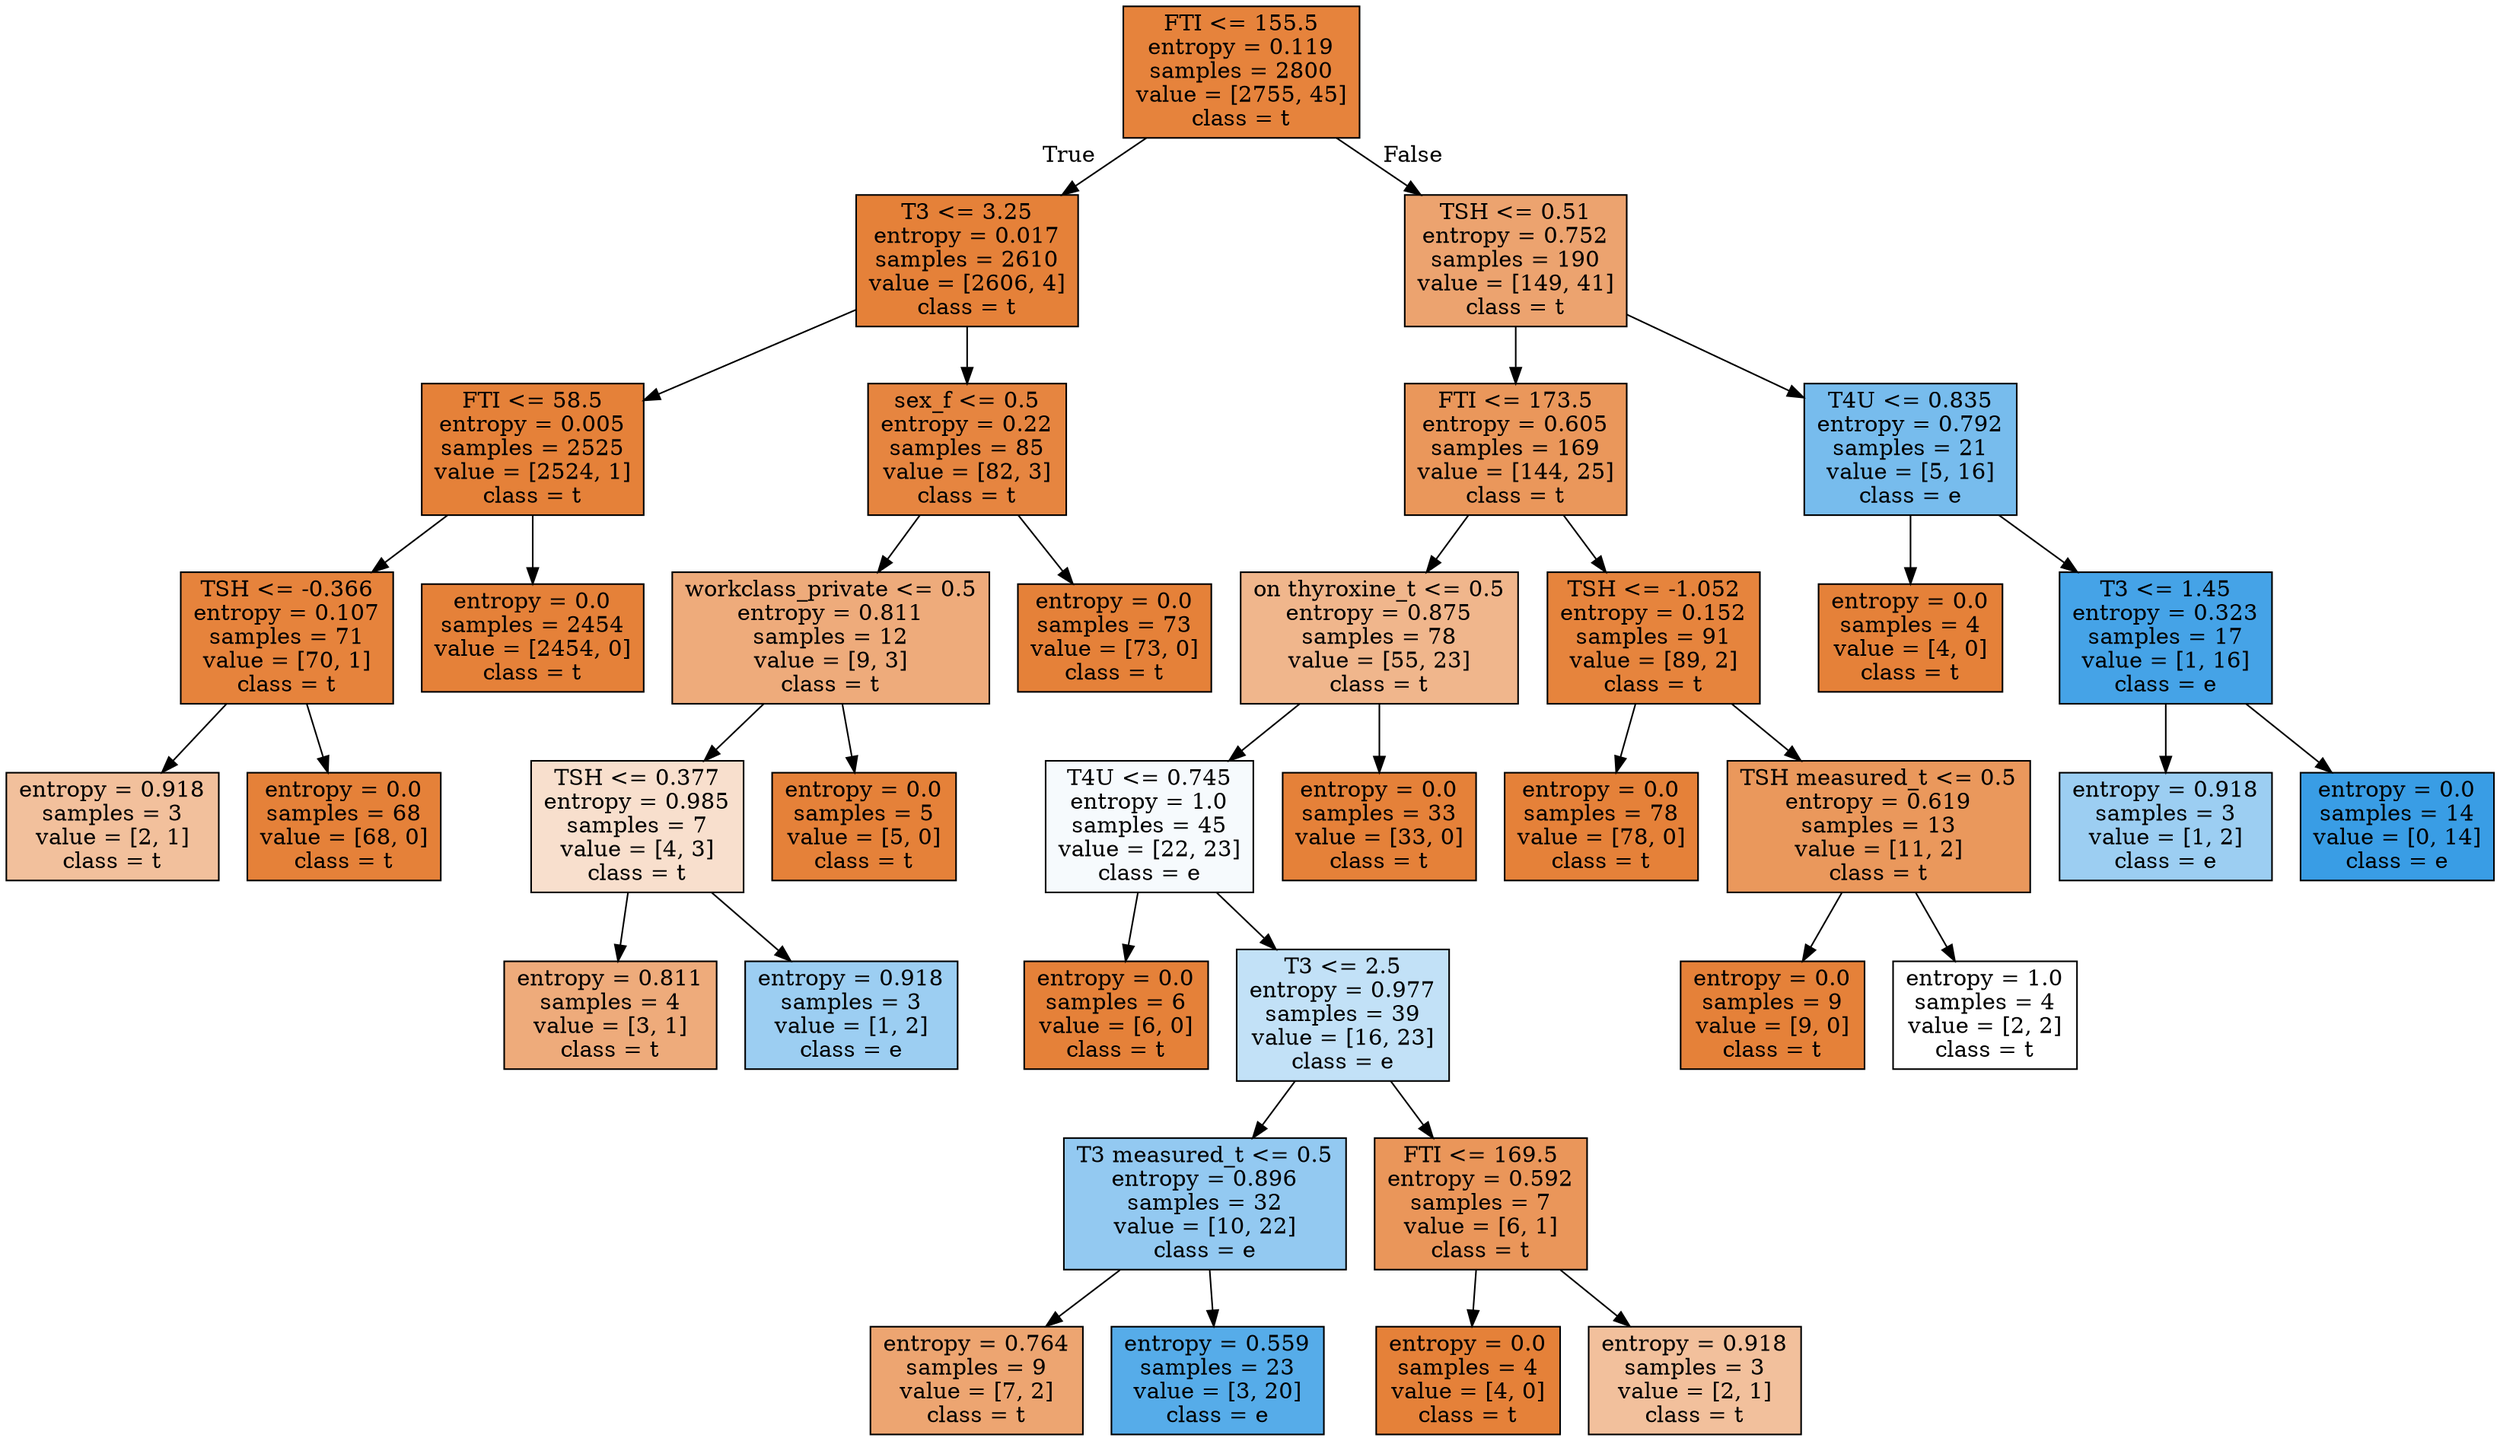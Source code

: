 digraph Tree {
node [shape=box, style="filled", color="black"] ;
0 [label="FTI <= 155.5\nentropy = 0.119\nsamples = 2800\nvalue = [2755, 45]\nclass = t", fillcolor="#e58139fb"] ;
1 [label="T3 <= 3.25\nentropy = 0.017\nsamples = 2610\nvalue = [2606, 4]\nclass = t", fillcolor="#e58139ff"] ;
0 -> 1 [labeldistance=2.5, labelangle=45, headlabel="True"] ;
2 [label="FTI <= 58.5\nentropy = 0.005\nsamples = 2525\nvalue = [2524, 1]\nclass = t", fillcolor="#e58139ff"] ;
1 -> 2 ;
3 [label="TSH <= -0.366\nentropy = 0.107\nsamples = 71\nvalue = [70, 1]\nclass = t", fillcolor="#e58139fb"] ;
2 -> 3 ;
4 [label="entropy = 0.918\nsamples = 3\nvalue = [2, 1]\nclass = t", fillcolor="#e581397f"] ;
3 -> 4 ;
5 [label="entropy = 0.0\nsamples = 68\nvalue = [68, 0]\nclass = t", fillcolor="#e58139ff"] ;
3 -> 5 ;
6 [label="entropy = 0.0\nsamples = 2454\nvalue = [2454, 0]\nclass = t", fillcolor="#e58139ff"] ;
2 -> 6 ;
7 [label="sex_f <= 0.5\nentropy = 0.22\nsamples = 85\nvalue = [82, 3]\nclass = t", fillcolor="#e58139f6"] ;
1 -> 7 ;
8 [label="workclass_private <= 0.5\nentropy = 0.811\nsamples = 12\nvalue = [9, 3]\nclass = t", fillcolor="#e58139aa"] ;
7 -> 8 ;
9 [label="TSH <= 0.377\nentropy = 0.985\nsamples = 7\nvalue = [4, 3]\nclass = t", fillcolor="#e5813940"] ;
8 -> 9 ;
10 [label="entropy = 0.811\nsamples = 4\nvalue = [3, 1]\nclass = t", fillcolor="#e58139aa"] ;
9 -> 10 ;
11 [label="entropy = 0.918\nsamples = 3\nvalue = [1, 2]\nclass = e", fillcolor="#399de57f"] ;
9 -> 11 ;
12 [label="entropy = 0.0\nsamples = 5\nvalue = [5, 0]\nclass = t", fillcolor="#e58139ff"] ;
8 -> 12 ;
13 [label="entropy = 0.0\nsamples = 73\nvalue = [73, 0]\nclass = t", fillcolor="#e58139ff"] ;
7 -> 13 ;
14 [label="TSH <= 0.51\nentropy = 0.752\nsamples = 190\nvalue = [149, 41]\nclass = t", fillcolor="#e58139b9"] ;
0 -> 14 [labeldistance=2.5, labelangle=-45, headlabel="False"] ;
15 [label="FTI <= 173.5\nentropy = 0.605\nsamples = 169\nvalue = [144, 25]\nclass = t", fillcolor="#e58139d3"] ;
14 -> 15 ;
16 [label="on thyroxine_t <= 0.5\nentropy = 0.875\nsamples = 78\nvalue = [55, 23]\nclass = t", fillcolor="#e5813994"] ;
15 -> 16 ;
17 [label="T4U <= 0.745\nentropy = 1.0\nsamples = 45\nvalue = [22, 23]\nclass = e", fillcolor="#399de50b"] ;
16 -> 17 ;
18 [label="entropy = 0.0\nsamples = 6\nvalue = [6, 0]\nclass = t", fillcolor="#e58139ff"] ;
17 -> 18 ;
19 [label="T3 <= 2.5\nentropy = 0.977\nsamples = 39\nvalue = [16, 23]\nclass = e", fillcolor="#399de54e"] ;
17 -> 19 ;
20 [label="T3 measured_t <= 0.5\nentropy = 0.896\nsamples = 32\nvalue = [10, 22]\nclass = e", fillcolor="#399de58b"] ;
19 -> 20 ;
21 [label="entropy = 0.764\nsamples = 9\nvalue = [7, 2]\nclass = t", fillcolor="#e58139b6"] ;
20 -> 21 ;
22 [label="entropy = 0.559\nsamples = 23\nvalue = [3, 20]\nclass = e", fillcolor="#399de5d9"] ;
20 -> 22 ;
23 [label="FTI <= 169.5\nentropy = 0.592\nsamples = 7\nvalue = [6, 1]\nclass = t", fillcolor="#e58139d4"] ;
19 -> 23 ;
24 [label="entropy = 0.0\nsamples = 4\nvalue = [4, 0]\nclass = t", fillcolor="#e58139ff"] ;
23 -> 24 ;
25 [label="entropy = 0.918\nsamples = 3\nvalue = [2, 1]\nclass = t", fillcolor="#e581397f"] ;
23 -> 25 ;
26 [label="entropy = 0.0\nsamples = 33\nvalue = [33, 0]\nclass = t", fillcolor="#e58139ff"] ;
16 -> 26 ;
27 [label="TSH <= -1.052\nentropy = 0.152\nsamples = 91\nvalue = [89, 2]\nclass = t", fillcolor="#e58139f9"] ;
15 -> 27 ;
28 [label="entropy = 0.0\nsamples = 78\nvalue = [78, 0]\nclass = t", fillcolor="#e58139ff"] ;
27 -> 28 ;
29 [label="TSH measured_t <= 0.5\nentropy = 0.619\nsamples = 13\nvalue = [11, 2]\nclass = t", fillcolor="#e58139d1"] ;
27 -> 29 ;
30 [label="entropy = 0.0\nsamples = 9\nvalue = [9, 0]\nclass = t", fillcolor="#e58139ff"] ;
29 -> 30 ;
31 [label="entropy = 1.0\nsamples = 4\nvalue = [2, 2]\nclass = t", fillcolor="#e5813900"] ;
29 -> 31 ;
32 [label="T4U <= 0.835\nentropy = 0.792\nsamples = 21\nvalue = [5, 16]\nclass = e", fillcolor="#399de5af"] ;
14 -> 32 ;
33 [label="entropy = 0.0\nsamples = 4\nvalue = [4, 0]\nclass = t", fillcolor="#e58139ff"] ;
32 -> 33 ;
34 [label="T3 <= 1.45\nentropy = 0.323\nsamples = 17\nvalue = [1, 16]\nclass = e", fillcolor="#399de5ef"] ;
32 -> 34 ;
35 [label="entropy = 0.918\nsamples = 3\nvalue = [1, 2]\nclass = e", fillcolor="#399de57f"] ;
34 -> 35 ;
36 [label="entropy = 0.0\nsamples = 14\nvalue = [0, 14]\nclass = e", fillcolor="#399de5ff"] ;
34 -> 36 ;
}